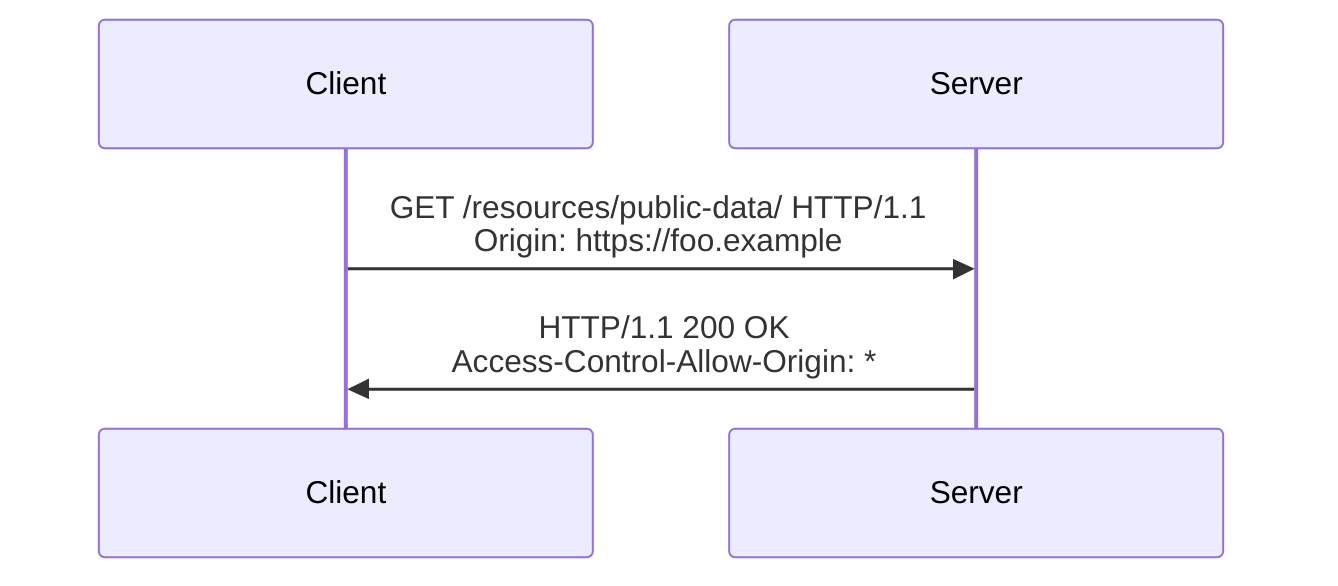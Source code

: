 %%{init: { "sequence": { "wrap": true, "width":250, "noteAlign": "left", "messageAlign": "center" }} }%%

sequenceDiagram
    participant Client
    participant Server

    Client->>Server: GET /resources/public-data/ HTTP/1.1<br/>Origin: https://foo.example
    Server->>Client: HTTP/1.1 200 OK<br/>Access-Control-Allow-Origin: *